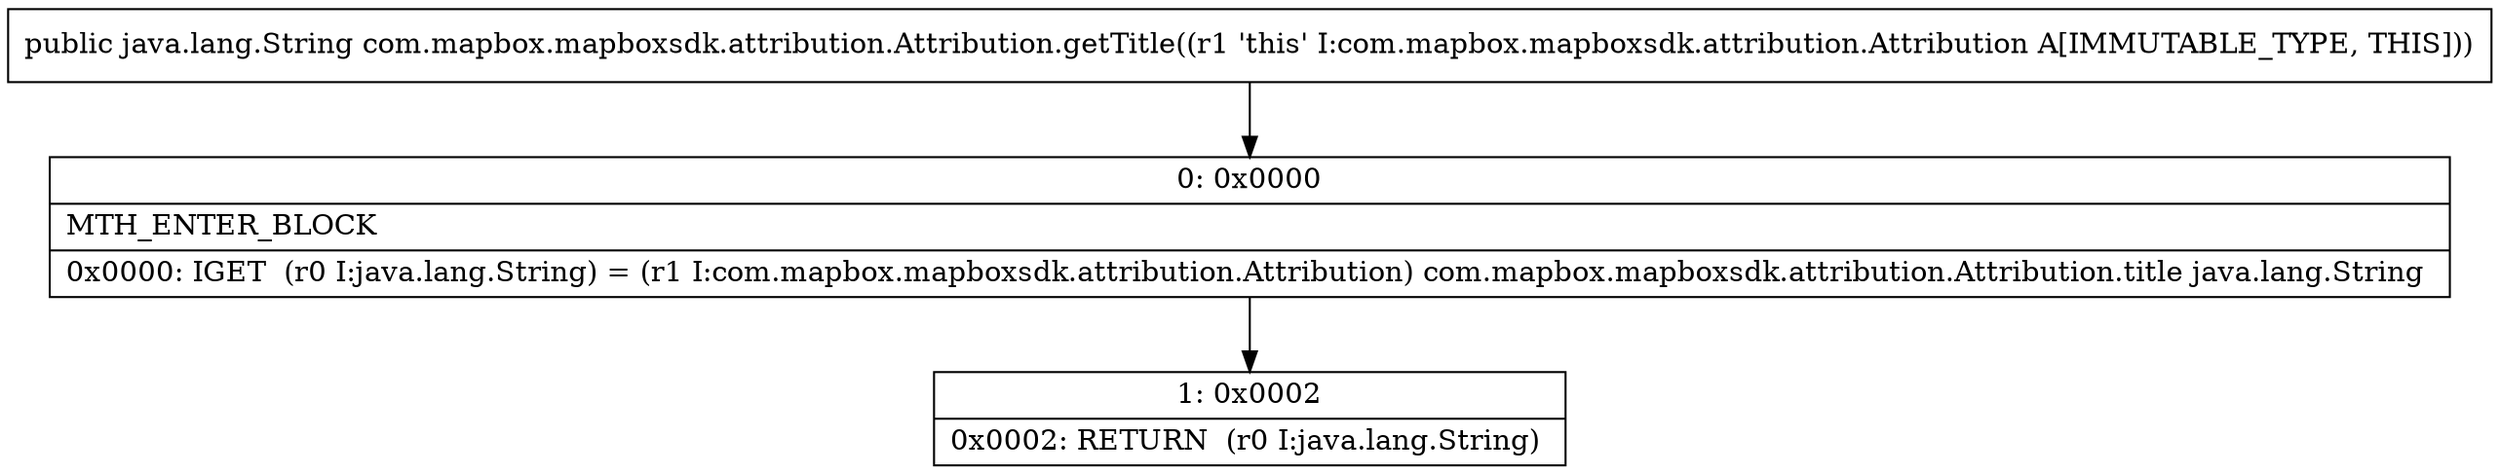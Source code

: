 digraph "CFG forcom.mapbox.mapboxsdk.attribution.Attribution.getTitle()Ljava\/lang\/String;" {
Node_0 [shape=record,label="{0\:\ 0x0000|MTH_ENTER_BLOCK\l|0x0000: IGET  (r0 I:java.lang.String) = (r1 I:com.mapbox.mapboxsdk.attribution.Attribution) com.mapbox.mapboxsdk.attribution.Attribution.title java.lang.String \l}"];
Node_1 [shape=record,label="{1\:\ 0x0002|0x0002: RETURN  (r0 I:java.lang.String) \l}"];
MethodNode[shape=record,label="{public java.lang.String com.mapbox.mapboxsdk.attribution.Attribution.getTitle((r1 'this' I:com.mapbox.mapboxsdk.attribution.Attribution A[IMMUTABLE_TYPE, THIS])) }"];
MethodNode -> Node_0;
Node_0 -> Node_1;
}

